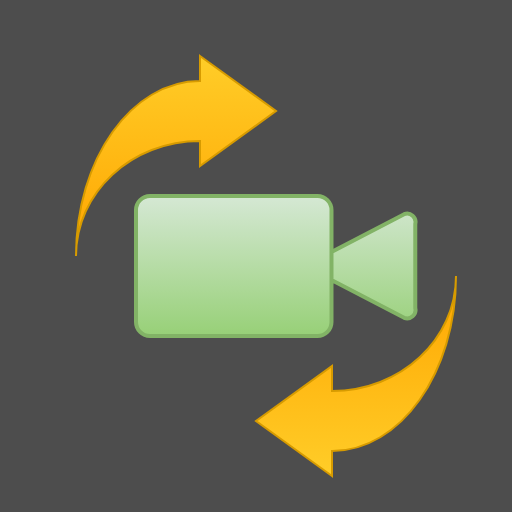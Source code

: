 <mxfile version="15.7.3" type="device"><diagram id="SHETxxWgXzYgoGseeZEV" name="Page-1"><mxGraphModel dx="813" dy="517" grid="1" gridSize="10" guides="1" tooltips="1" connect="1" arrows="1" fold="1" page="1" pageScale="1" pageWidth="827" pageHeight="1169" math="0" shadow="0"><root><mxCell id="0"/><mxCell id="1" parent="0"/><mxCell id="loZVQdvaBwRwOy2fJBNK-7" value="" style="whiteSpace=wrap;html=1;aspect=fixed;strokeColor=#4D4D4D;fillColor=#4D4D4D;" vertex="1" parent="1"><mxGeometry x="212.5" y="272.5" width="255" height="255" as="geometry"/></mxCell><mxCell id="loZVQdvaBwRwOy2fJBNK-3" value="" style="html=1;shadow=0;dashed=0;align=center;verticalAlign=middle;shape=mxgraph.arrows2.jumpInArrow;dy=15;dx=38;arrowHead=55;strokeColor=#d79b00;fillColor=#ffcd28;gradientColor=#ffa500;" vertex="1" parent="1"><mxGeometry x="250" y="300" width="100" height="100" as="geometry"/></mxCell><mxCell id="loZVQdvaBwRwOy2fJBNK-5" value="" style="html=1;shadow=0;dashed=0;align=center;verticalAlign=middle;shape=mxgraph.arrows2.jumpInArrow;dy=15;dx=38;arrowHead=55;rotation=-180;strokeColor=#d79b00;fillColor=#ffcd28;gradientColor=#ffa500;" vertex="1" parent="1"><mxGeometry x="340" y="410" width="100" height="100" as="geometry"/></mxCell><mxCell id="loZVQdvaBwRwOy2fJBNK-6" value="" style="html=1;verticalLabelPosition=bottom;align=center;labelBackgroundColor=#ffffff;verticalAlign=top;strokeWidth=2;strokeColor=#82b366;shadow=0;dashed=0;shape=mxgraph.ios7.icons.video_conversation;fillColor=#d5e8d4;gradientColor=#97d077;" vertex="1" parent="1"><mxGeometry x="280" y="370" width="140" height="70" as="geometry"/></mxCell></root></mxGraphModel></diagram></mxfile>